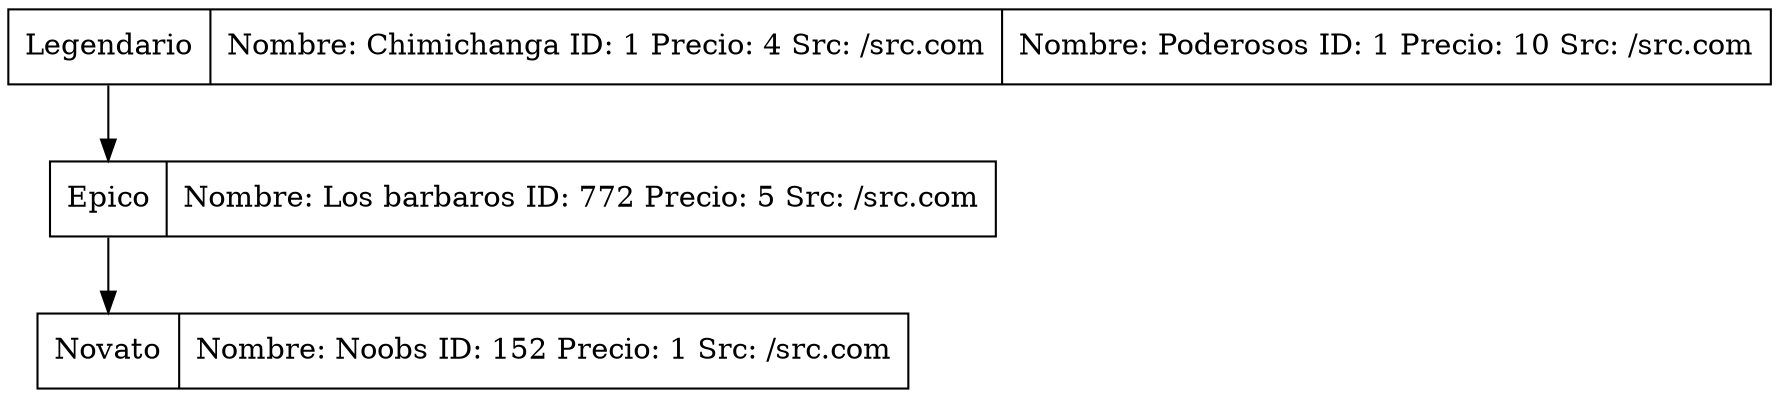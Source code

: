 digraph estructuras { 
1[shape=record, label="<f0> Legendario| <f1> Nombre: Chimichanga
 ID: 1
 Precio: 4
 Src: /src.com| <f2> Nombre: Poderosos
 ID: 1
 Precio: 10
 Src: /src.com"]
 2[shape=record, label="<f0> Epico| <f1> Nombre: Los barbaros
 ID: 772
 Precio: 5
 Src: /src.com"]
 3[shape=record, label="<f0> Novato| <f1> Nombre: Noobs
 ID: 152
 Precio: 1
 Src: /src.com"]
 1:f0 ->2:f0;
2:f0 ->3:f0;
}